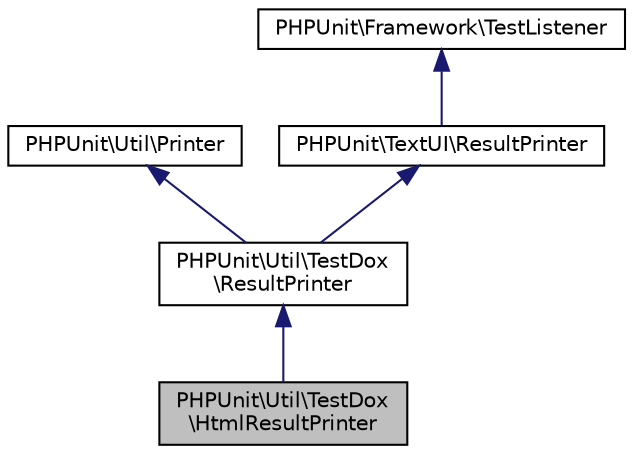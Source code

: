 digraph "PHPUnit\Util\TestDox\HtmlResultPrinter"
{
  edge [fontname="Helvetica",fontsize="10",labelfontname="Helvetica",labelfontsize="10"];
  node [fontname="Helvetica",fontsize="10",shape=record];
  Node5 [label="PHPUnit\\Util\\TestDox\l\\HtmlResultPrinter",height=0.2,width=0.4,color="black", fillcolor="grey75", style="filled", fontcolor="black"];
  Node6 -> Node5 [dir="back",color="midnightblue",fontsize="10",style="solid",fontname="Helvetica"];
  Node6 [label="PHPUnit\\Util\\TestDox\l\\ResultPrinter",height=0.2,width=0.4,color="black", fillcolor="white", style="filled",URL="$classPHPUnit_1_1Util_1_1TestDox_1_1ResultPrinter.html"];
  Node7 -> Node6 [dir="back",color="midnightblue",fontsize="10",style="solid",fontname="Helvetica"];
  Node7 [label="PHPUnit\\Util\\Printer",height=0.2,width=0.4,color="black", fillcolor="white", style="filled",URL="$classPHPUnit_1_1Util_1_1Printer.html"];
  Node8 -> Node6 [dir="back",color="midnightblue",fontsize="10",style="solid",fontname="Helvetica"];
  Node8 [label="PHPUnit\\TextUI\\ResultPrinter",height=0.2,width=0.4,color="black", fillcolor="white", style="filled",URL="$interfacePHPUnit_1_1TextUI_1_1ResultPrinter.html"];
  Node9 -> Node8 [dir="back",color="midnightblue",fontsize="10",style="solid",fontname="Helvetica"];
  Node9 [label="PHPUnit\\Framework\\TestListener",height=0.2,width=0.4,color="black", fillcolor="white", style="filled",URL="$interfacePHPUnit_1_1Framework_1_1TestListener.html"];
}

